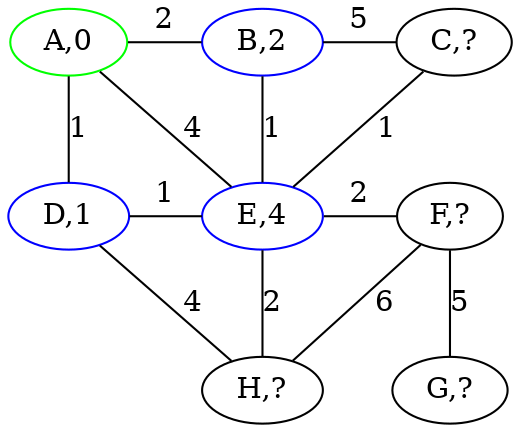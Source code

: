graph G {
      ratio="compress";
      node [ width=.1 height=.1 ];

      A [label="A,0", color="green"]
      B [label="B,2", color="blue"]
      C [label="C,?"]
      D [label="D,1", color="blue"]
      E [label="E,4", color="blue"]
      F [label="F,?"]
      G [label="G,?"]
      H [label="H,?"]


      A -- B [label=2];
      B -- C [label=5];

      A -- D [label=1];
      D -- E [label=1];
      E -- F [label=2];
      F -- G [label=5];

      D -- H [label=4];

      A -- E [label=4];
      E -- C [label=1];

      B -- E [label=1];
      E -- H [label=2];

      H -- F [label=6];

      { rank=same; A B C }
      { rank=same; D E F }
      { rank=same; H G }
}